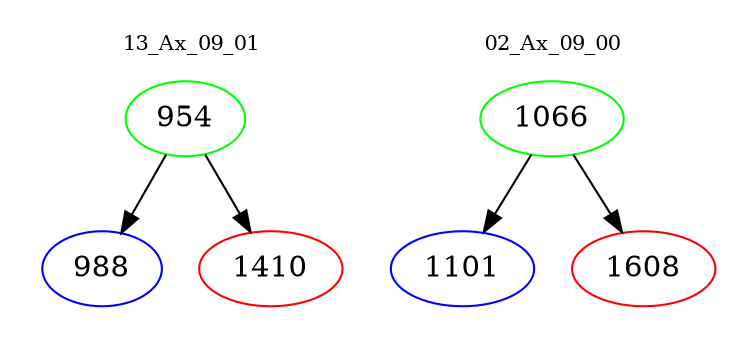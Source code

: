 digraph{
subgraph cluster_0 {
color = white
label = "13_Ax_09_01";
fontsize=10;
T0_954 [label="954", color="green"]
T0_954 -> T0_988 [color="black"]
T0_988 [label="988", color="blue"]
T0_954 -> T0_1410 [color="black"]
T0_1410 [label="1410", color="red"]
}
subgraph cluster_1 {
color = white
label = "02_Ax_09_00";
fontsize=10;
T1_1066 [label="1066", color="green"]
T1_1066 -> T1_1101 [color="black"]
T1_1101 [label="1101", color="blue"]
T1_1066 -> T1_1608 [color="black"]
T1_1608 [label="1608", color="red"]
}
}
